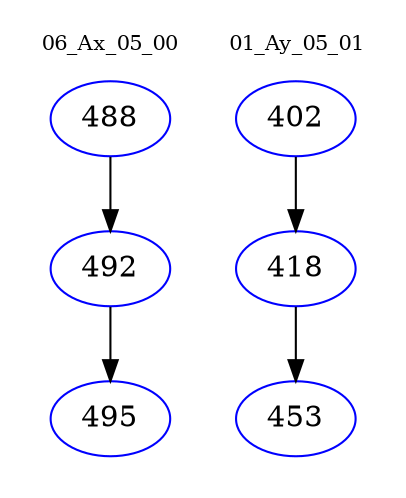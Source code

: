 digraph{
subgraph cluster_0 {
color = white
label = "06_Ax_05_00";
fontsize=10;
T0_488 [label="488", color="blue"]
T0_488 -> T0_492 [color="black"]
T0_492 [label="492", color="blue"]
T0_492 -> T0_495 [color="black"]
T0_495 [label="495", color="blue"]
}
subgraph cluster_1 {
color = white
label = "01_Ay_05_01";
fontsize=10;
T1_402 [label="402", color="blue"]
T1_402 -> T1_418 [color="black"]
T1_418 [label="418", color="blue"]
T1_418 -> T1_453 [color="black"]
T1_453 [label="453", color="blue"]
}
}
